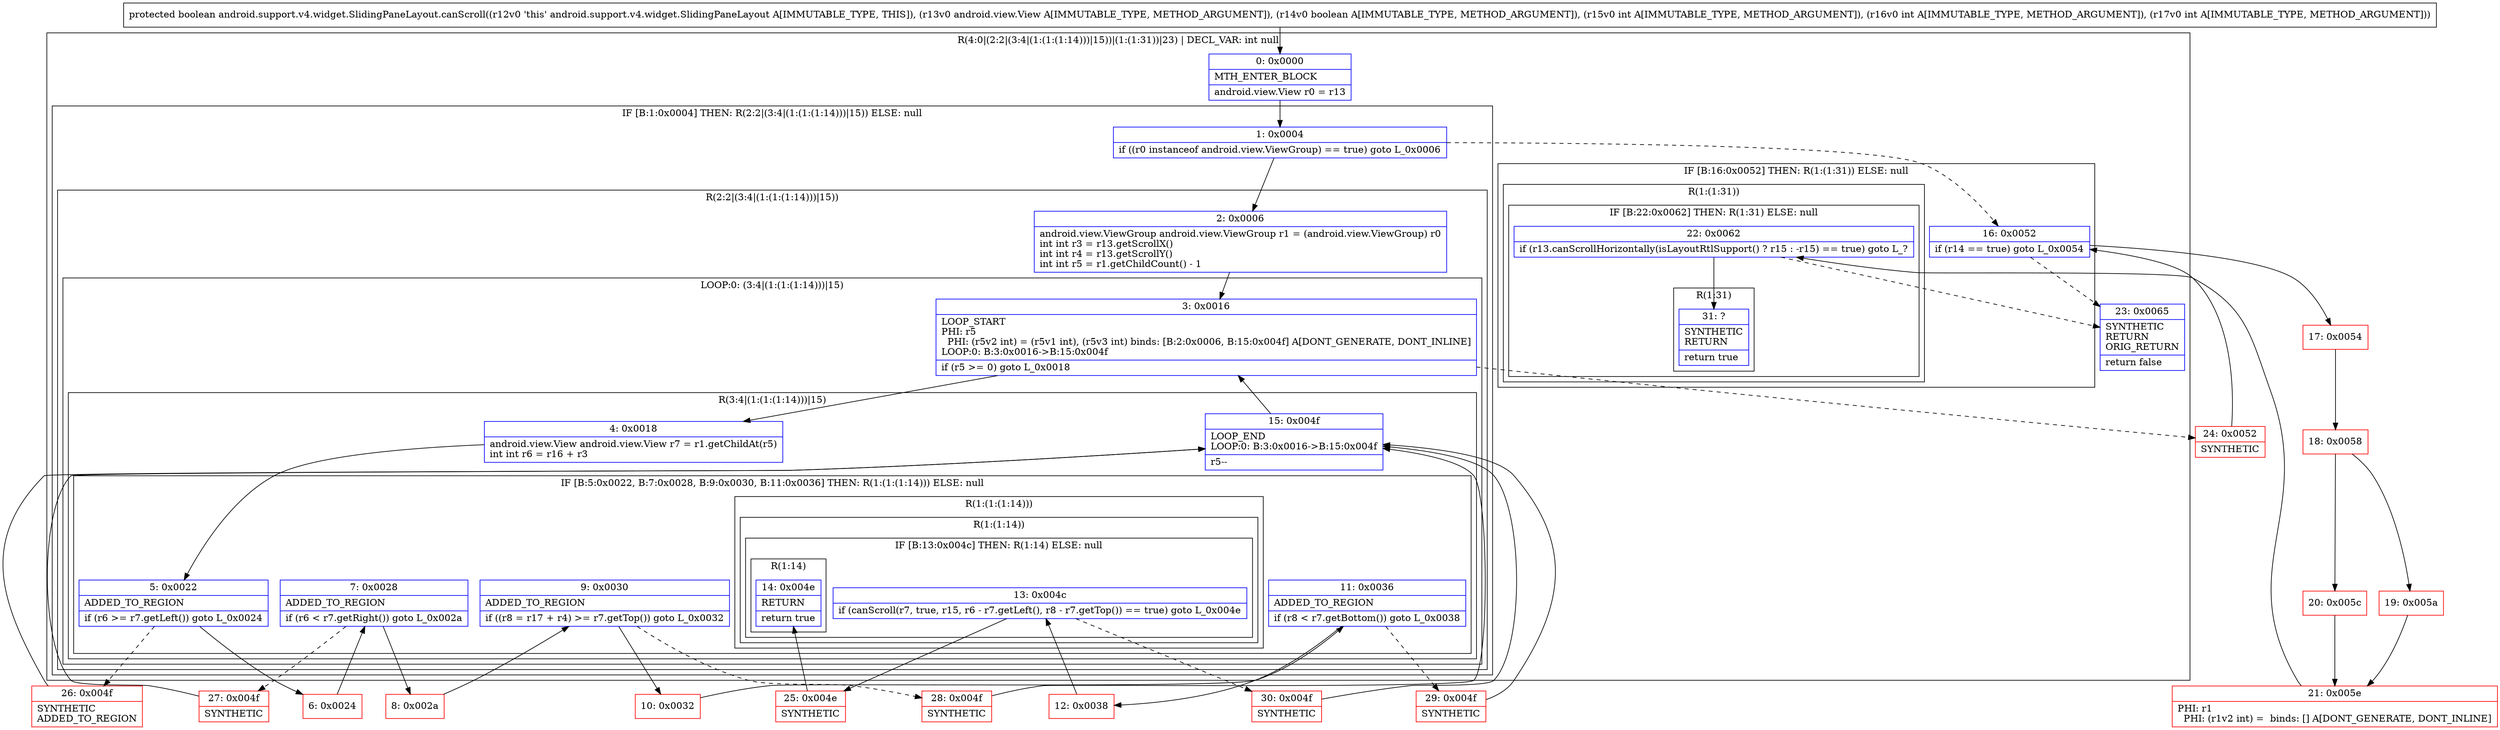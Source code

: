 digraph "CFG forandroid.support.v4.widget.SlidingPaneLayout.canScroll(Landroid\/view\/View;ZIII)Z" {
subgraph cluster_Region_1415412349 {
label = "R(4:0|(2:2|(3:4|(1:(1:(1:14)))|15))|(1:(1:31))|23) | DECL_VAR: int null\l";
node [shape=record,color=blue];
Node_0 [shape=record,label="{0\:\ 0x0000|MTH_ENTER_BLOCK\l|android.view.View r0 = r13\l}"];
subgraph cluster_IfRegion_841364955 {
label = "IF [B:1:0x0004] THEN: R(2:2|(3:4|(1:(1:(1:14)))|15)) ELSE: null";
node [shape=record,color=blue];
Node_1 [shape=record,label="{1\:\ 0x0004|if ((r0 instanceof android.view.ViewGroup) == true) goto L_0x0006\l}"];
subgraph cluster_Region_938422311 {
label = "R(2:2|(3:4|(1:(1:(1:14)))|15))";
node [shape=record,color=blue];
Node_2 [shape=record,label="{2\:\ 0x0006|android.view.ViewGroup android.view.ViewGroup r1 = (android.view.ViewGroup) r0\lint int r3 = r13.getScrollX()\lint int r4 = r13.getScrollY()\lint int r5 = r1.getChildCount() \- 1\l}"];
subgraph cluster_LoopRegion_290498045 {
label = "LOOP:0: (3:4|(1:(1:(1:14)))|15)";
node [shape=record,color=blue];
Node_3 [shape=record,label="{3\:\ 0x0016|LOOP_START\lPHI: r5 \l  PHI: (r5v2 int) = (r5v1 int), (r5v3 int) binds: [B:2:0x0006, B:15:0x004f] A[DONT_GENERATE, DONT_INLINE]\lLOOP:0: B:3:0x0016\-\>B:15:0x004f\l|if (r5 \>= 0) goto L_0x0018\l}"];
subgraph cluster_Region_778156856 {
label = "R(3:4|(1:(1:(1:14)))|15)";
node [shape=record,color=blue];
Node_4 [shape=record,label="{4\:\ 0x0018|android.view.View android.view.View r7 = r1.getChildAt(r5)\lint int r6 = r16 + r3\l}"];
subgraph cluster_IfRegion_761973698 {
label = "IF [B:5:0x0022, B:7:0x0028, B:9:0x0030, B:11:0x0036] THEN: R(1:(1:(1:14))) ELSE: null";
node [shape=record,color=blue];
Node_5 [shape=record,label="{5\:\ 0x0022|ADDED_TO_REGION\l|if (r6 \>= r7.getLeft()) goto L_0x0024\l}"];
Node_7 [shape=record,label="{7\:\ 0x0028|ADDED_TO_REGION\l|if (r6 \< r7.getRight()) goto L_0x002a\l}"];
Node_9 [shape=record,label="{9\:\ 0x0030|ADDED_TO_REGION\l|if ((r8 = r17 + r4) \>= r7.getTop()) goto L_0x0032\l}"];
Node_11 [shape=record,label="{11\:\ 0x0036|ADDED_TO_REGION\l|if (r8 \< r7.getBottom()) goto L_0x0038\l}"];
subgraph cluster_Region_621112083 {
label = "R(1:(1:(1:14)))";
node [shape=record,color=blue];
subgraph cluster_Region_193977383 {
label = "R(1:(1:14))";
node [shape=record,color=blue];
subgraph cluster_IfRegion_1674225728 {
label = "IF [B:13:0x004c] THEN: R(1:14) ELSE: null";
node [shape=record,color=blue];
Node_13 [shape=record,label="{13\:\ 0x004c|if (canScroll(r7, true, r15, r6 \- r7.getLeft(), r8 \- r7.getTop()) == true) goto L_0x004e\l}"];
subgraph cluster_Region_864147598 {
label = "R(1:14)";
node [shape=record,color=blue];
Node_14 [shape=record,label="{14\:\ 0x004e|RETURN\l|return true\l}"];
}
}
}
}
}
Node_15 [shape=record,label="{15\:\ 0x004f|LOOP_END\lLOOP:0: B:3:0x0016\-\>B:15:0x004f\l|r5\-\-\l}"];
}
}
}
}
subgraph cluster_IfRegion_70165584 {
label = "IF [B:16:0x0052] THEN: R(1:(1:31)) ELSE: null";
node [shape=record,color=blue];
Node_16 [shape=record,label="{16\:\ 0x0052|if (r14 == true) goto L_0x0054\l}"];
subgraph cluster_Region_184359477 {
label = "R(1:(1:31))";
node [shape=record,color=blue];
subgraph cluster_IfRegion_2137428393 {
label = "IF [B:22:0x0062] THEN: R(1:31) ELSE: null";
node [shape=record,color=blue];
Node_22 [shape=record,label="{22\:\ 0x0062|if (r13.canScrollHorizontally(isLayoutRtlSupport() ? r15 : \-r15) == true) goto L_?\l}"];
subgraph cluster_Region_1109287779 {
label = "R(1:31)";
node [shape=record,color=blue];
Node_31 [shape=record,label="{31\:\ ?|SYNTHETIC\lRETURN\l|return true\l}"];
}
}
}
}
Node_23 [shape=record,label="{23\:\ 0x0065|SYNTHETIC\lRETURN\lORIG_RETURN\l|return false\l}"];
}
Node_6 [shape=record,color=red,label="{6\:\ 0x0024}"];
Node_8 [shape=record,color=red,label="{8\:\ 0x002a}"];
Node_10 [shape=record,color=red,label="{10\:\ 0x0032}"];
Node_12 [shape=record,color=red,label="{12\:\ 0x0038}"];
Node_17 [shape=record,color=red,label="{17\:\ 0x0054}"];
Node_18 [shape=record,color=red,label="{18\:\ 0x0058}"];
Node_19 [shape=record,color=red,label="{19\:\ 0x005a}"];
Node_20 [shape=record,color=red,label="{20\:\ 0x005c}"];
Node_21 [shape=record,color=red,label="{21\:\ 0x005e|PHI: r1 \l  PHI: (r1v2 int) =  binds: [] A[DONT_GENERATE, DONT_INLINE]\l}"];
Node_24 [shape=record,color=red,label="{24\:\ 0x0052|SYNTHETIC\l}"];
Node_25 [shape=record,color=red,label="{25\:\ 0x004e|SYNTHETIC\l}"];
Node_26 [shape=record,color=red,label="{26\:\ 0x004f|SYNTHETIC\lADDED_TO_REGION\l}"];
Node_27 [shape=record,color=red,label="{27\:\ 0x004f|SYNTHETIC\l}"];
Node_28 [shape=record,color=red,label="{28\:\ 0x004f|SYNTHETIC\l}"];
Node_29 [shape=record,color=red,label="{29\:\ 0x004f|SYNTHETIC\l}"];
Node_30 [shape=record,color=red,label="{30\:\ 0x004f|SYNTHETIC\l}"];
MethodNode[shape=record,label="{protected boolean android.support.v4.widget.SlidingPaneLayout.canScroll((r12v0 'this' android.support.v4.widget.SlidingPaneLayout A[IMMUTABLE_TYPE, THIS]), (r13v0 android.view.View A[IMMUTABLE_TYPE, METHOD_ARGUMENT]), (r14v0 boolean A[IMMUTABLE_TYPE, METHOD_ARGUMENT]), (r15v0 int A[IMMUTABLE_TYPE, METHOD_ARGUMENT]), (r16v0 int A[IMMUTABLE_TYPE, METHOD_ARGUMENT]), (r17v0 int A[IMMUTABLE_TYPE, METHOD_ARGUMENT])) }"];
MethodNode -> Node_0;
Node_0 -> Node_1;
Node_1 -> Node_2;
Node_1 -> Node_16[style=dashed];
Node_2 -> Node_3;
Node_3 -> Node_4;
Node_3 -> Node_24[style=dashed];
Node_4 -> Node_5;
Node_5 -> Node_6;
Node_5 -> Node_26[style=dashed];
Node_7 -> Node_8;
Node_7 -> Node_27[style=dashed];
Node_9 -> Node_10;
Node_9 -> Node_28[style=dashed];
Node_11 -> Node_12;
Node_11 -> Node_29[style=dashed];
Node_13 -> Node_25;
Node_13 -> Node_30[style=dashed];
Node_15 -> Node_3;
Node_16 -> Node_17;
Node_16 -> Node_23[style=dashed];
Node_22 -> Node_23[style=dashed];
Node_22 -> Node_31;
Node_6 -> Node_7;
Node_8 -> Node_9;
Node_10 -> Node_11;
Node_12 -> Node_13;
Node_17 -> Node_18;
Node_18 -> Node_19;
Node_18 -> Node_20;
Node_19 -> Node_21;
Node_20 -> Node_21;
Node_21 -> Node_22;
Node_24 -> Node_16;
Node_25 -> Node_14;
Node_26 -> Node_15;
Node_27 -> Node_15;
Node_28 -> Node_15;
Node_29 -> Node_15;
Node_30 -> Node_15;
}

